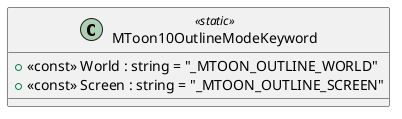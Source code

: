 @startuml
class MToon10OutlineModeKeyword <<static>> {
    + <<const>> World : string = "_MTOON_OUTLINE_WORLD"
    + <<const>> Screen : string = "_MTOON_OUTLINE_SCREEN"
}
@enduml
